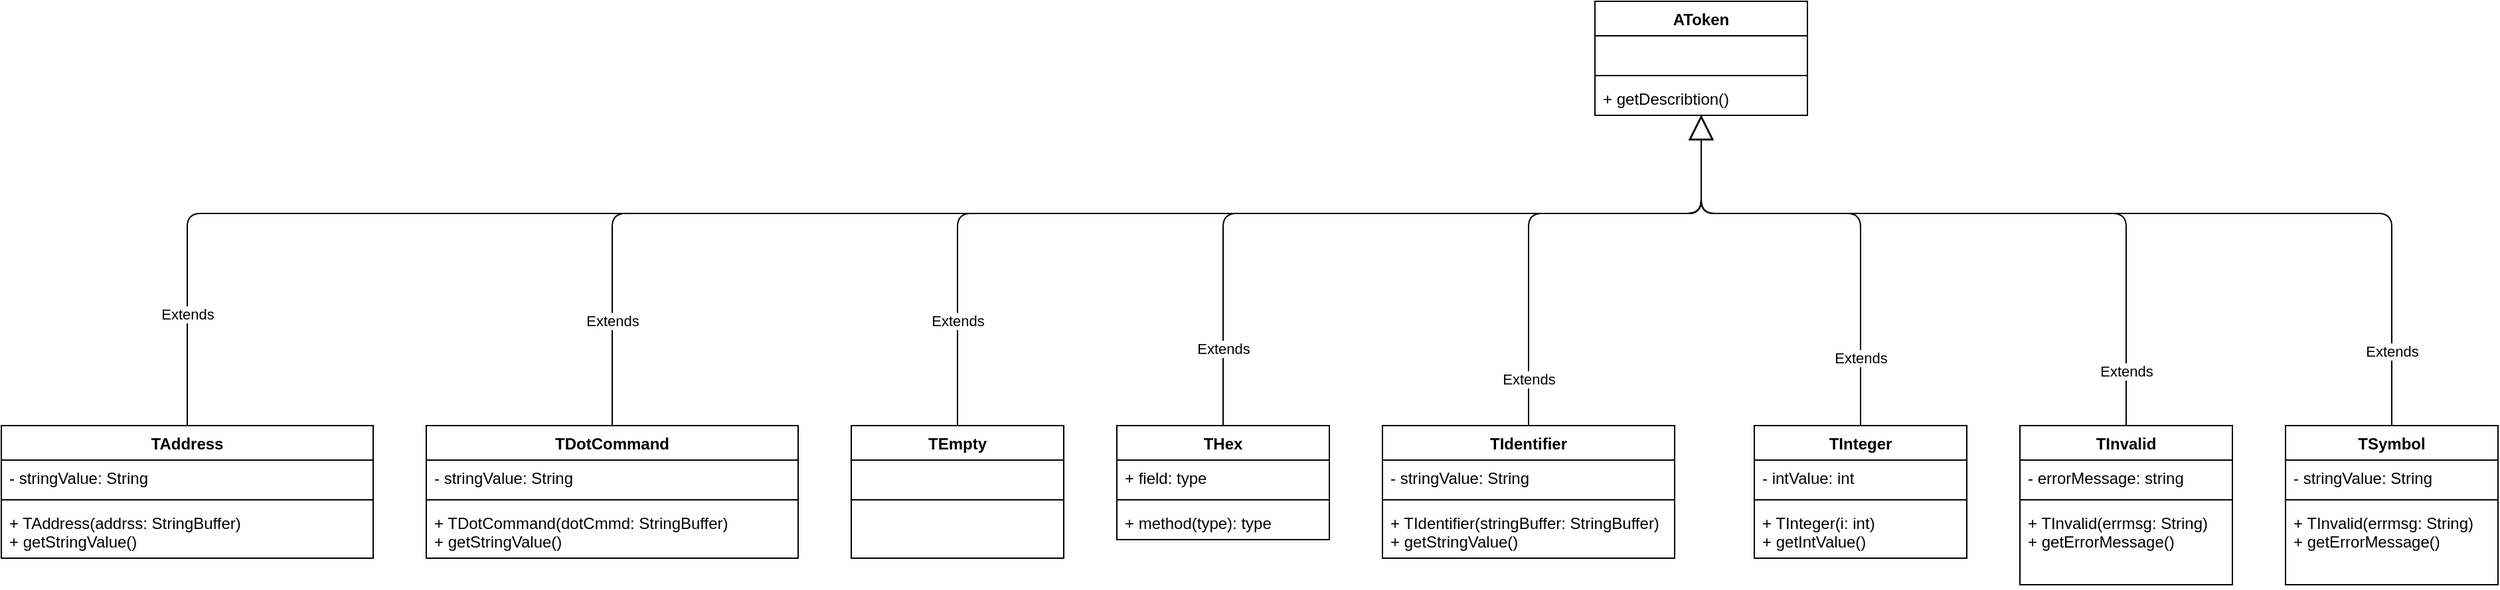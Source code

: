 <mxfile version="15.0.4" type="github">
  <diagram id="HnikoeCksHrv3d20ux6d" name="Page-1">
    <mxGraphModel dx="2070" dy="1112" grid="1" gridSize="10" guides="1" tooltips="1" connect="1" arrows="1" fold="1" page="1" pageScale="1" pageWidth="850" pageHeight="1100" math="0" shadow="0">
      <root>
        <mxCell id="0" />
        <mxCell id="1" parent="0" />
        <mxCell id="onpqcnygxdSsIgm2WQr1-6" value="TInteger" style="swimlane;fontStyle=1;align=center;verticalAlign=top;childLayout=stackLayout;horizontal=1;startSize=26;horizontalStack=0;resizeParent=1;resizeParentMax=0;resizeLast=0;collapsible=1;marginBottom=0;" parent="1" vertex="1">
          <mxGeometry x="480" y="360" width="160" height="100" as="geometry">
            <mxRectangle x="40" y="360" width="80" height="26" as="alternateBounds" />
          </mxGeometry>
        </mxCell>
        <mxCell id="onpqcnygxdSsIgm2WQr1-7" value="- intValue: int" style="text;strokeColor=none;fillColor=none;align=left;verticalAlign=top;spacingLeft=4;spacingRight=4;overflow=hidden;rotatable=0;points=[[0,0.5],[1,0.5]];portConstraint=eastwest;" parent="onpqcnygxdSsIgm2WQr1-6" vertex="1">
          <mxGeometry y="26" width="160" height="26" as="geometry" />
        </mxCell>
        <mxCell id="onpqcnygxdSsIgm2WQr1-8" value="" style="line;strokeWidth=1;fillColor=none;align=left;verticalAlign=middle;spacingTop=-1;spacingLeft=3;spacingRight=3;rotatable=0;labelPosition=right;points=[];portConstraint=eastwest;" parent="onpqcnygxdSsIgm2WQr1-6" vertex="1">
          <mxGeometry y="52" width="160" height="8" as="geometry" />
        </mxCell>
        <mxCell id="onpqcnygxdSsIgm2WQr1-9" value="+ TInteger(i: int)&#xa;+ getIntValue()" style="text;strokeColor=none;fillColor=none;align=left;verticalAlign=top;spacingLeft=4;spacingRight=4;overflow=hidden;rotatable=0;points=[[0,0.5],[1,0.5]];portConstraint=eastwest;" parent="onpqcnygxdSsIgm2WQr1-6" vertex="1">
          <mxGeometry y="60" width="160" height="40" as="geometry" />
        </mxCell>
        <mxCell id="onpqcnygxdSsIgm2WQr1-14" value="AToken" style="swimlane;fontStyle=1;align=center;verticalAlign=top;childLayout=stackLayout;horizontal=1;startSize=26;horizontalStack=0;resizeParent=1;resizeParentMax=0;resizeLast=0;collapsible=1;marginBottom=0;" parent="1" vertex="1">
          <mxGeometry x="360" y="40" width="160" height="86" as="geometry" />
        </mxCell>
        <mxCell id="onpqcnygxdSsIgm2WQr1-15" value="  " style="text;strokeColor=none;fillColor=none;align=left;verticalAlign=top;spacingLeft=4;spacingRight=4;overflow=hidden;rotatable=0;points=[[0,0.5],[1,0.5]];portConstraint=eastwest;" parent="onpqcnygxdSsIgm2WQr1-14" vertex="1">
          <mxGeometry y="26" width="160" height="26" as="geometry" />
        </mxCell>
        <mxCell id="onpqcnygxdSsIgm2WQr1-16" value="" style="line;strokeWidth=1;fillColor=none;align=left;verticalAlign=middle;spacingTop=-1;spacingLeft=3;spacingRight=3;rotatable=0;labelPosition=right;points=[];portConstraint=eastwest;" parent="onpqcnygxdSsIgm2WQr1-14" vertex="1">
          <mxGeometry y="52" width="160" height="8" as="geometry" />
        </mxCell>
        <mxCell id="onpqcnygxdSsIgm2WQr1-17" value="+ getDescribtion()" style="text;strokeColor=none;fillColor=none;align=left;verticalAlign=top;spacingLeft=4;spacingRight=4;overflow=hidden;rotatable=0;points=[[0,0.5],[1,0.5]];portConstraint=eastwest;" parent="onpqcnygxdSsIgm2WQr1-14" vertex="1">
          <mxGeometry y="60" width="160" height="26" as="geometry" />
        </mxCell>
        <mxCell id="onpqcnygxdSsIgm2WQr1-29" value="Extends" style="endArrow=block;endSize=16;endFill=0;html=1;exitX=0.5;exitY=0;exitDx=0;exitDy=0;" parent="1" source="onpqcnygxdSsIgm2WQr1-6" target="onpqcnygxdSsIgm2WQr1-17" edge="1">
          <mxGeometry x="-0.711" width="160" relative="1" as="geometry">
            <mxPoint x="450" y="480" as="sourcePoint" />
            <mxPoint x="443" y="130" as="targetPoint" />
            <Array as="points">
              <mxPoint x="560" y="200" />
              <mxPoint x="440" y="200" />
            </Array>
            <mxPoint as="offset" />
          </mxGeometry>
        </mxCell>
        <mxCell id="onpqcnygxdSsIgm2WQr1-30" value="Extends" style="endArrow=block;endSize=16;endFill=0;html=1;" parent="1" source="onpqcnygxdSsIgm2WQr1-56" target="onpqcnygxdSsIgm2WQr1-17" edge="1">
          <mxGeometry x="-0.878" width="160" relative="1" as="geometry">
            <mxPoint x="-640" y="360" as="sourcePoint" />
            <mxPoint x="433.684" y="126" as="targetPoint" />
            <Array as="points">
              <mxPoint x="-700" y="200" />
              <mxPoint x="440" y="200" />
            </Array>
            <mxPoint as="offset" />
          </mxGeometry>
        </mxCell>
        <mxCell id="onpqcnygxdSsIgm2WQr1-31" value="TEmpty" style="swimlane;fontStyle=1;align=center;verticalAlign=top;childLayout=stackLayout;horizontal=1;startSize=26;horizontalStack=0;resizeParent=1;resizeParentMax=0;resizeLast=0;collapsible=1;marginBottom=0;" parent="1" vertex="1">
          <mxGeometry x="-200" y="360" width="160" height="100" as="geometry">
            <mxRectangle x="40" y="360" width="80" height="26" as="alternateBounds" />
          </mxGeometry>
        </mxCell>
        <mxCell id="onpqcnygxdSsIgm2WQr1-32" value=" " style="text;strokeColor=none;fillColor=none;align=left;verticalAlign=top;spacingLeft=4;spacingRight=4;overflow=hidden;rotatable=0;points=[[0,0.5],[1,0.5]];portConstraint=eastwest;" parent="onpqcnygxdSsIgm2WQr1-31" vertex="1">
          <mxGeometry y="26" width="160" height="26" as="geometry" />
        </mxCell>
        <mxCell id="onpqcnygxdSsIgm2WQr1-33" value="" style="line;strokeWidth=1;fillColor=none;align=left;verticalAlign=middle;spacingTop=-1;spacingLeft=3;spacingRight=3;rotatable=0;labelPosition=right;points=[];portConstraint=eastwest;" parent="onpqcnygxdSsIgm2WQr1-31" vertex="1">
          <mxGeometry y="52" width="160" height="8" as="geometry" />
        </mxCell>
        <mxCell id="onpqcnygxdSsIgm2WQr1-34" value="  " style="text;strokeColor=none;fillColor=none;align=left;verticalAlign=top;spacingLeft=4;spacingRight=4;overflow=hidden;rotatable=0;points=[[0,0.5],[1,0.5]];portConstraint=eastwest;" parent="onpqcnygxdSsIgm2WQr1-31" vertex="1">
          <mxGeometry y="60" width="160" height="40" as="geometry" />
        </mxCell>
        <mxCell id="onpqcnygxdSsIgm2WQr1-35" value="Extends" style="endArrow=block;endSize=16;endFill=0;html=1;exitX=0.5;exitY=0;exitDx=0;exitDy=0;" parent="1" source="onpqcnygxdSsIgm2WQr1-31" target="onpqcnygxdSsIgm2WQr1-17" edge="1">
          <mxGeometry x="-0.801" width="160" relative="1" as="geometry">
            <mxPoint x="520" y="360" as="sourcePoint" />
            <mxPoint x="640" y="126" as="targetPoint" />
            <Array as="points">
              <mxPoint x="-120" y="200" />
              <mxPoint x="440" y="200" />
            </Array>
            <mxPoint as="offset" />
          </mxGeometry>
        </mxCell>
        <mxCell id="onpqcnygxdSsIgm2WQr1-36" value="TIdentifier" style="swimlane;fontStyle=1;align=center;verticalAlign=top;childLayout=stackLayout;horizontal=1;startSize=26;horizontalStack=0;resizeParent=1;resizeParentMax=0;resizeLast=0;collapsible=1;marginBottom=0;" parent="1" vertex="1">
          <mxGeometry x="200" y="360" width="220" height="100" as="geometry">
            <mxRectangle x="40" y="360" width="80" height="26" as="alternateBounds" />
          </mxGeometry>
        </mxCell>
        <mxCell id="onpqcnygxdSsIgm2WQr1-37" value="- stringValue: String" style="text;strokeColor=none;fillColor=none;align=left;verticalAlign=top;spacingLeft=4;spacingRight=4;overflow=hidden;rotatable=0;points=[[0,0.5],[1,0.5]];portConstraint=eastwest;" parent="onpqcnygxdSsIgm2WQr1-36" vertex="1">
          <mxGeometry y="26" width="220" height="26" as="geometry" />
        </mxCell>
        <mxCell id="onpqcnygxdSsIgm2WQr1-38" value="" style="line;strokeWidth=1;fillColor=none;align=left;verticalAlign=middle;spacingTop=-1;spacingLeft=3;spacingRight=3;rotatable=0;labelPosition=right;points=[];portConstraint=eastwest;" parent="onpqcnygxdSsIgm2WQr1-36" vertex="1">
          <mxGeometry y="52" width="220" height="8" as="geometry" />
        </mxCell>
        <mxCell id="onpqcnygxdSsIgm2WQr1-39" value="+ TIdentifier(stringBuffer: StringBuffer)&#xa;+ getStringValue()" style="text;strokeColor=none;fillColor=none;align=left;verticalAlign=top;spacingLeft=4;spacingRight=4;overflow=hidden;rotatable=0;points=[[0,0.5],[1,0.5]];portConstraint=eastwest;" parent="onpqcnygxdSsIgm2WQr1-36" vertex="1">
          <mxGeometry y="60" width="220" height="40" as="geometry" />
        </mxCell>
        <mxCell id="onpqcnygxdSsIgm2WQr1-40" value="Extends" style="endArrow=block;endSize=16;endFill=0;html=1;exitX=0.5;exitY=0;exitDx=0;exitDy=0;" parent="1" source="onpqcnygxdSsIgm2WQr1-36" target="onpqcnygxdSsIgm2WQr1-17" edge="1">
          <mxGeometry x="-0.804" width="160" relative="1" as="geometry">
            <mxPoint x="-80" y="354" as="sourcePoint" />
            <mxPoint x="40" y="120" as="targetPoint" />
            <Array as="points">
              <mxPoint x="310" y="200" />
              <mxPoint x="440" y="200" />
            </Array>
            <mxPoint as="offset" />
          </mxGeometry>
        </mxCell>
        <mxCell id="onpqcnygxdSsIgm2WQr1-41" value="TInvalid" style="swimlane;fontStyle=1;align=center;verticalAlign=top;childLayout=stackLayout;horizontal=1;startSize=26;horizontalStack=0;resizeParent=1;resizeParentMax=0;resizeLast=0;collapsible=1;marginBottom=0;" parent="1" vertex="1">
          <mxGeometry x="680" y="360" width="160" height="120" as="geometry">
            <mxRectangle x="40" y="360" width="80" height="26" as="alternateBounds" />
          </mxGeometry>
        </mxCell>
        <mxCell id="onpqcnygxdSsIgm2WQr1-42" value="- errorMessage: string" style="text;strokeColor=none;fillColor=none;align=left;verticalAlign=top;spacingLeft=4;spacingRight=4;overflow=hidden;rotatable=0;points=[[0,0.5],[1,0.5]];portConstraint=eastwest;" parent="onpqcnygxdSsIgm2WQr1-41" vertex="1">
          <mxGeometry y="26" width="160" height="26" as="geometry" />
        </mxCell>
        <mxCell id="onpqcnygxdSsIgm2WQr1-43" value="" style="line;strokeWidth=1;fillColor=none;align=left;verticalAlign=middle;spacingTop=-1;spacingLeft=3;spacingRight=3;rotatable=0;labelPosition=right;points=[];portConstraint=eastwest;" parent="onpqcnygxdSsIgm2WQr1-41" vertex="1">
          <mxGeometry y="52" width="160" height="8" as="geometry" />
        </mxCell>
        <mxCell id="onpqcnygxdSsIgm2WQr1-44" value="+ TInvalid(errmsg: String)&#xa;+ getErrorMessage()&#xa;" style="text;strokeColor=none;fillColor=none;align=left;verticalAlign=top;spacingLeft=4;spacingRight=4;overflow=hidden;rotatable=0;points=[[0,0.5],[1,0.5]];portConstraint=eastwest;" parent="onpqcnygxdSsIgm2WQr1-41" vertex="1">
          <mxGeometry y="60" width="160" height="60" as="geometry" />
        </mxCell>
        <mxCell id="onpqcnygxdSsIgm2WQr1-45" value="Extends" style="endArrow=block;endSize=16;endFill=0;html=1;exitX=0.5;exitY=0;exitDx=0;exitDy=0;" parent="1" source="onpqcnygxdSsIgm2WQr1-41" target="onpqcnygxdSsIgm2WQr1-17" edge="1">
          <mxGeometry x="-0.85" width="160" relative="1" as="geometry">
            <mxPoint x="780" y="354" as="sourcePoint" />
            <mxPoint x="700" y="120" as="targetPoint" />
            <Array as="points">
              <mxPoint x="760" y="200" />
              <mxPoint x="440" y="200" />
            </Array>
            <mxPoint as="offset" />
          </mxGeometry>
        </mxCell>
        <mxCell id="onpqcnygxdSsIgm2WQr1-46" value="TDotCommand" style="swimlane;fontStyle=1;align=center;verticalAlign=top;childLayout=stackLayout;horizontal=1;startSize=26;horizontalStack=0;resizeParent=1;resizeParentMax=0;resizeLast=0;collapsible=1;marginBottom=0;" parent="1" vertex="1">
          <mxGeometry x="-520" y="360" width="280" height="100" as="geometry">
            <mxRectangle x="40" y="360" width="80" height="26" as="alternateBounds" />
          </mxGeometry>
        </mxCell>
        <mxCell id="onpqcnygxdSsIgm2WQr1-47" value="- stringValue: String" style="text;strokeColor=none;fillColor=none;align=left;verticalAlign=top;spacingLeft=4;spacingRight=4;overflow=hidden;rotatable=0;points=[[0,0.5],[1,0.5]];portConstraint=eastwest;" parent="onpqcnygxdSsIgm2WQr1-46" vertex="1">
          <mxGeometry y="26" width="280" height="26" as="geometry" />
        </mxCell>
        <mxCell id="onpqcnygxdSsIgm2WQr1-48" value="" style="line;strokeWidth=1;fillColor=none;align=left;verticalAlign=middle;spacingTop=-1;spacingLeft=3;spacingRight=3;rotatable=0;labelPosition=right;points=[];portConstraint=eastwest;" parent="onpqcnygxdSsIgm2WQr1-46" vertex="1">
          <mxGeometry y="52" width="280" height="8" as="geometry" />
        </mxCell>
        <mxCell id="onpqcnygxdSsIgm2WQr1-49" value="+ TDotCommand(dotCmmd: StringBuffer)&#xa;+ getStringValue()" style="text;strokeColor=none;fillColor=none;align=left;verticalAlign=top;spacingLeft=4;spacingRight=4;overflow=hidden;rotatable=0;points=[[0,0.5],[1,0.5]];portConstraint=eastwest;" parent="onpqcnygxdSsIgm2WQr1-46" vertex="1">
          <mxGeometry y="60" width="280" height="40" as="geometry" />
        </mxCell>
        <mxCell id="onpqcnygxdSsIgm2WQr1-50" value="Extends" style="endArrow=block;endSize=16;endFill=0;html=1;exitX=0.5;exitY=0;exitDx=0;exitDy=0;" parent="1" source="onpqcnygxdSsIgm2WQr1-46" target="onpqcnygxdSsIgm2WQr1-17" edge="1">
          <mxGeometry x="-0.85" width="160" relative="1" as="geometry">
            <mxPoint x="-630" y="370" as="sourcePoint" />
            <mxPoint x="450" y="136" as="targetPoint" />
            <Array as="points">
              <mxPoint x="-380" y="200" />
              <mxPoint x="440" y="200" />
            </Array>
            <mxPoint as="offset" />
          </mxGeometry>
        </mxCell>
        <mxCell id="onpqcnygxdSsIgm2WQr1-51" value="THex" style="swimlane;fontStyle=1;align=center;verticalAlign=top;childLayout=stackLayout;horizontal=1;startSize=26;horizontalStack=0;resizeParent=1;resizeParentMax=0;resizeLast=0;collapsible=1;marginBottom=0;" parent="1" vertex="1">
          <mxGeometry y="360" width="160" height="86" as="geometry" />
        </mxCell>
        <mxCell id="onpqcnygxdSsIgm2WQr1-52" value="+ field: type" style="text;strokeColor=none;fillColor=none;align=left;verticalAlign=top;spacingLeft=4;spacingRight=4;overflow=hidden;rotatable=0;points=[[0,0.5],[1,0.5]];portConstraint=eastwest;" parent="onpqcnygxdSsIgm2WQr1-51" vertex="1">
          <mxGeometry y="26" width="160" height="26" as="geometry" />
        </mxCell>
        <mxCell id="onpqcnygxdSsIgm2WQr1-53" value="" style="line;strokeWidth=1;fillColor=none;align=left;verticalAlign=middle;spacingTop=-1;spacingLeft=3;spacingRight=3;rotatable=0;labelPosition=right;points=[];portConstraint=eastwest;" parent="onpqcnygxdSsIgm2WQr1-51" vertex="1">
          <mxGeometry y="52" width="160" height="8" as="geometry" />
        </mxCell>
        <mxCell id="onpqcnygxdSsIgm2WQr1-54" value="+ method(type): type" style="text;strokeColor=none;fillColor=none;align=left;verticalAlign=top;spacingLeft=4;spacingRight=4;overflow=hidden;rotatable=0;points=[[0,0.5],[1,0.5]];portConstraint=eastwest;" parent="onpqcnygxdSsIgm2WQr1-51" vertex="1">
          <mxGeometry y="60" width="160" height="26" as="geometry" />
        </mxCell>
        <mxCell id="onpqcnygxdSsIgm2WQr1-56" value="TAddress" style="swimlane;fontStyle=1;align=center;verticalAlign=top;childLayout=stackLayout;horizontal=1;startSize=26;horizontalStack=0;resizeParent=1;resizeParentMax=0;resizeLast=0;collapsible=1;marginBottom=0;" parent="1" vertex="1">
          <mxGeometry x="-840" y="360" width="280" height="100" as="geometry">
            <mxRectangle x="40" y="360" width="80" height="26" as="alternateBounds" />
          </mxGeometry>
        </mxCell>
        <mxCell id="onpqcnygxdSsIgm2WQr1-57" value="- stringValue: String" style="text;strokeColor=none;fillColor=none;align=left;verticalAlign=top;spacingLeft=4;spacingRight=4;overflow=hidden;rotatable=0;points=[[0,0.5],[1,0.5]];portConstraint=eastwest;" parent="onpqcnygxdSsIgm2WQr1-56" vertex="1">
          <mxGeometry y="26" width="280" height="26" as="geometry" />
        </mxCell>
        <mxCell id="onpqcnygxdSsIgm2WQr1-58" value="" style="line;strokeWidth=1;fillColor=none;align=left;verticalAlign=middle;spacingTop=-1;spacingLeft=3;spacingRight=3;rotatable=0;labelPosition=right;points=[];portConstraint=eastwest;" parent="onpqcnygxdSsIgm2WQr1-56" vertex="1">
          <mxGeometry y="52" width="280" height="8" as="geometry" />
        </mxCell>
        <mxCell id="onpqcnygxdSsIgm2WQr1-59" value="+ TAddress(addrss: StringBuffer)&#xa;+ getStringValue()" style="text;strokeColor=none;fillColor=none;align=left;verticalAlign=top;spacingLeft=4;spacingRight=4;overflow=hidden;rotatable=0;points=[[0,0.5],[1,0.5]];portConstraint=eastwest;" parent="onpqcnygxdSsIgm2WQr1-56" vertex="1">
          <mxGeometry y="60" width="280" height="40" as="geometry" />
        </mxCell>
        <mxCell id="KIehKJ6DLFjDkGbRngQa-1" value="Extends" style="endArrow=block;endSize=16;endFill=0;html=1;exitX=0.5;exitY=0;exitDx=0;exitDy=0;" edge="1" parent="1" target="onpqcnygxdSsIgm2WQr1-17">
          <mxGeometry x="-0.804" width="160" relative="1" as="geometry">
            <mxPoint x="80" y="360" as="sourcePoint" />
            <mxPoint x="180" y="126" as="targetPoint" />
            <Array as="points">
              <mxPoint x="80" y="200" />
              <mxPoint x="440" y="200" />
            </Array>
            <mxPoint as="offset" />
          </mxGeometry>
        </mxCell>
        <mxCell id="KIehKJ6DLFjDkGbRngQa-2" value="TSymbol" style="swimlane;fontStyle=1;align=center;verticalAlign=top;childLayout=stackLayout;horizontal=1;startSize=26;horizontalStack=0;resizeParent=1;resizeParentMax=0;resizeLast=0;collapsible=1;marginBottom=0;" vertex="1" parent="1">
          <mxGeometry x="880" y="360" width="160" height="120" as="geometry">
            <mxRectangle x="40" y="360" width="80" height="26" as="alternateBounds" />
          </mxGeometry>
        </mxCell>
        <mxCell id="KIehKJ6DLFjDkGbRngQa-3" value="- stringValue: String" style="text;strokeColor=none;fillColor=none;align=left;verticalAlign=top;spacingLeft=4;spacingRight=4;overflow=hidden;rotatable=0;points=[[0,0.5],[1,0.5]];portConstraint=eastwest;" vertex="1" parent="KIehKJ6DLFjDkGbRngQa-2">
          <mxGeometry y="26" width="160" height="26" as="geometry" />
        </mxCell>
        <mxCell id="KIehKJ6DLFjDkGbRngQa-4" value="" style="line;strokeWidth=1;fillColor=none;align=left;verticalAlign=middle;spacingTop=-1;spacingLeft=3;spacingRight=3;rotatable=0;labelPosition=right;points=[];portConstraint=eastwest;" vertex="1" parent="KIehKJ6DLFjDkGbRngQa-2">
          <mxGeometry y="52" width="160" height="8" as="geometry" />
        </mxCell>
        <mxCell id="KIehKJ6DLFjDkGbRngQa-5" value="+ TInvalid(errmsg: String)&#xa;+ getErrorMessage()&#xa;" style="text;strokeColor=none;fillColor=none;align=left;verticalAlign=top;spacingLeft=4;spacingRight=4;overflow=hidden;rotatable=0;points=[[0,0.5],[1,0.5]];portConstraint=eastwest;" vertex="1" parent="KIehKJ6DLFjDkGbRngQa-2">
          <mxGeometry y="60" width="160" height="60" as="geometry" />
        </mxCell>
        <mxCell id="KIehKJ6DLFjDkGbRngQa-6" value="Extends" style="endArrow=block;endSize=16;endFill=0;html=1;exitX=0.5;exitY=0;exitDx=0;exitDy=0;" edge="1" parent="1" source="KIehKJ6DLFjDkGbRngQa-2" target="onpqcnygxdSsIgm2WQr1-17">
          <mxGeometry x="-0.85" width="160" relative="1" as="geometry">
            <mxPoint x="990" y="354" as="sourcePoint" />
            <mxPoint x="650" y="126" as="targetPoint" />
            <Array as="points">
              <mxPoint x="960" y="200" />
              <mxPoint x="440" y="200" />
            </Array>
            <mxPoint as="offset" />
          </mxGeometry>
        </mxCell>
      </root>
    </mxGraphModel>
  </diagram>
</mxfile>
